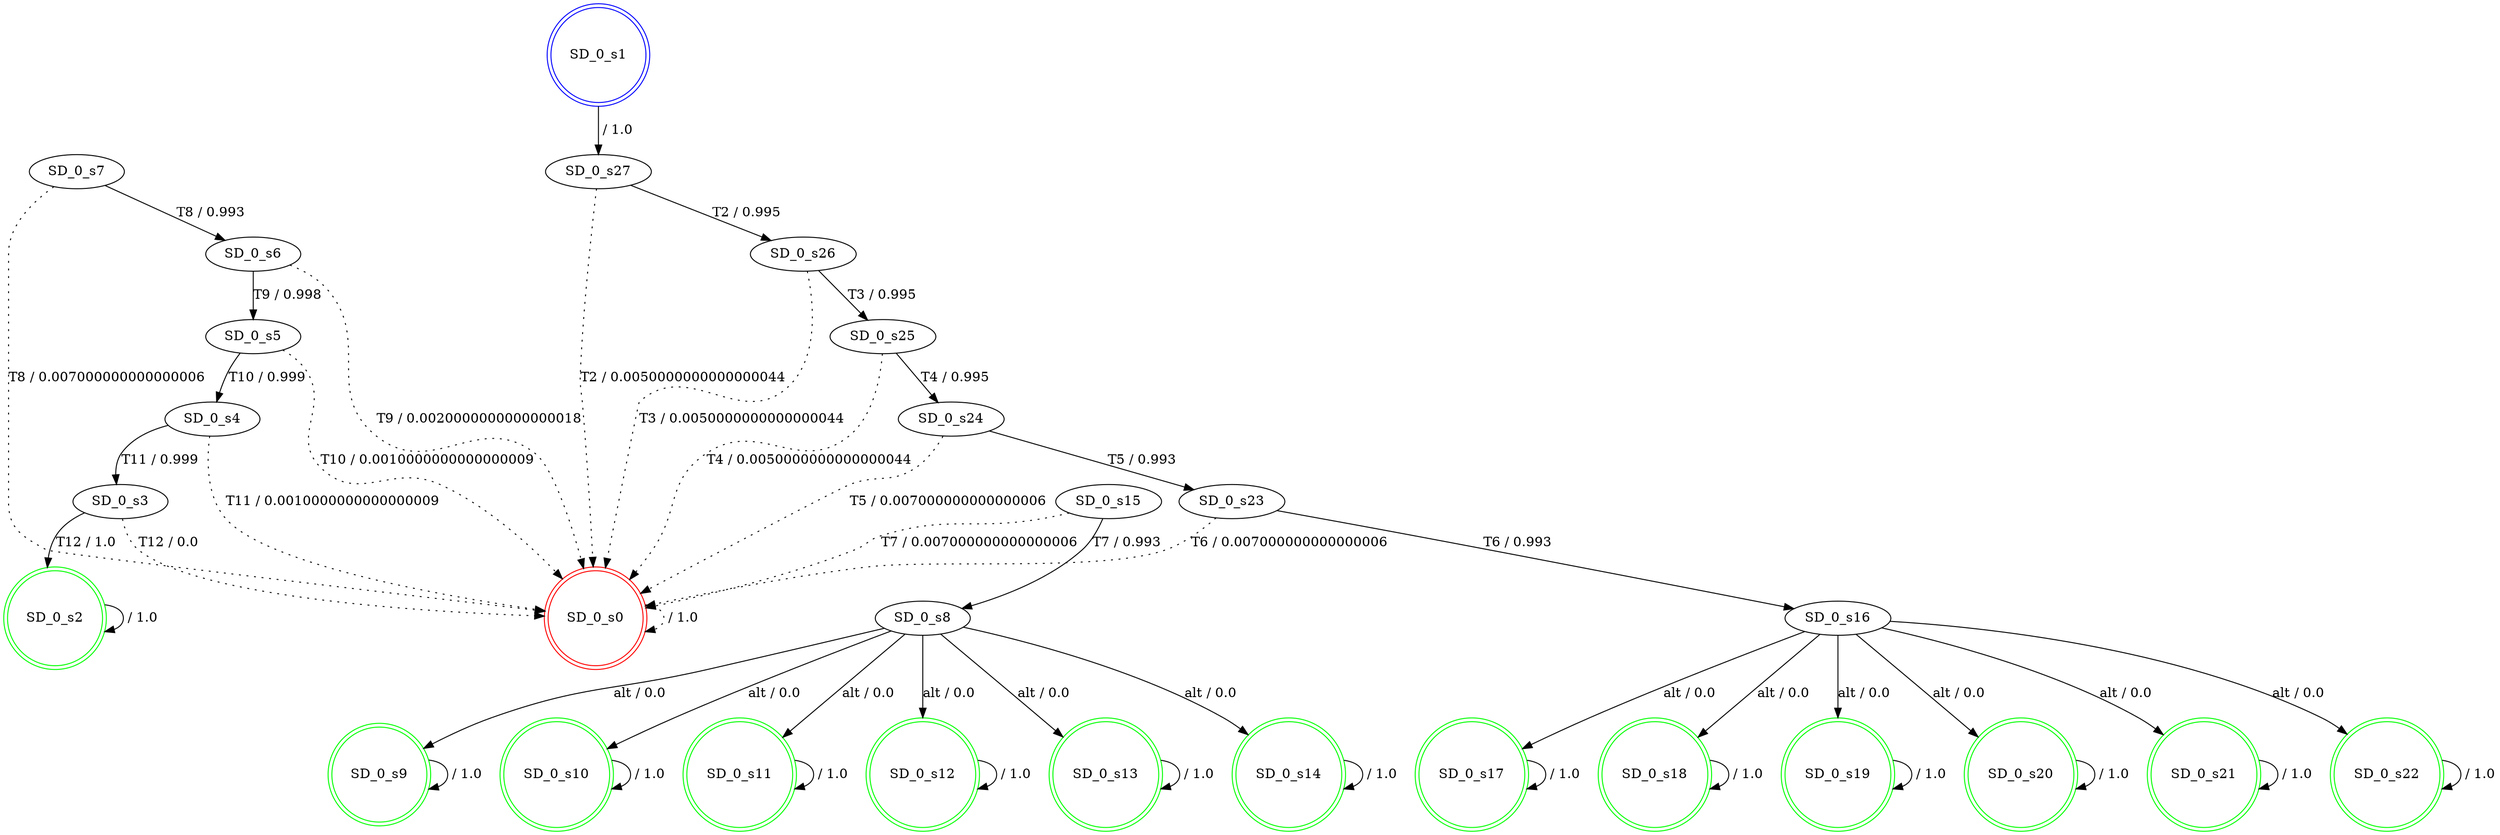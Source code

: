 digraph graphname {
SD_0_s0 [label="SD_0_s0",color=red,shape=doublecircle ];
SD_0_s1 [label="SD_0_s1",color=blue,shape=doublecircle ];
SD_0_s2 [label="SD_0_s2",color=green,shape=doublecircle ];
SD_0_s3 [label="SD_0_s3" ];
SD_0_s4 [label="SD_0_s4" ];
SD_0_s5 [label="SD_0_s5" ];
SD_0_s6 [label="SD_0_s6" ];
SD_0_s7 [label="SD_0_s7" ];
SD_0_s8 [label="SD_0_s8" ];
SD_0_s9 [label="SD_0_s9",color=green,shape=doublecircle ];
SD_0_s10 [label="SD_0_s10",color=green,shape=doublecircle ];
SD_0_s11 [label="SD_0_s11",color=green,shape=doublecircle ];
SD_0_s12 [label="SD_0_s12",color=green,shape=doublecircle ];
SD_0_s13 [label="SD_0_s13",color=green,shape=doublecircle ];
SD_0_s14 [label="SD_0_s14",color=green,shape=doublecircle ];
SD_0_s15 [label="SD_0_s15" ];
SD_0_s16 [label="SD_0_s16" ];
SD_0_s17 [label="SD_0_s17",color=green,shape=doublecircle ];
SD_0_s18 [label="SD_0_s18",color=green,shape=doublecircle ];
SD_0_s19 [label="SD_0_s19",color=green,shape=doublecircle ];
SD_0_s20 [label="SD_0_s20",color=green,shape=doublecircle ];
SD_0_s21 [label="SD_0_s21",color=green,shape=doublecircle ];
SD_0_s22 [label="SD_0_s22",color=green,shape=doublecircle ];
SD_0_s23 [label="SD_0_s23" ];
SD_0_s24 [label="SD_0_s24" ];
SD_0_s25 [label="SD_0_s25" ];
SD_0_s26 [label="SD_0_s26" ];
SD_0_s27 [label="SD_0_s27" ];
SD_0_s0 -> SD_0_s0 [label=" / 1.0", style=dotted];
SD_0_s1 -> SD_0_s27 [label=" / 1.0"];
SD_0_s2 -> SD_0_s2 [label=" / 1.0"];
SD_0_s3 -> SD_0_s2 [label="T12 / 1.0"];
SD_0_s3 -> SD_0_s0 [label="T12 / 0.0", style=dotted];
SD_0_s4 -> SD_0_s3 [label="T11 / 0.999"];
SD_0_s4 -> SD_0_s0 [label="T11 / 0.0010000000000000009", style=dotted];
SD_0_s5 -> SD_0_s4 [label="T10 / 0.999"];
SD_0_s5 -> SD_0_s0 [label="T10 / 0.0010000000000000009", style=dotted];
SD_0_s6 -> SD_0_s5 [label="T9 / 0.998"];
SD_0_s6 -> SD_0_s0 [label="T9 / 0.0020000000000000018", style=dotted];
SD_0_s7 -> SD_0_s6 [label="T8 / 0.993"];
SD_0_s7 -> SD_0_s0 [label="T8 / 0.007000000000000006", style=dotted];
SD_0_s8 -> SD_0_s9 [label="alt / 0.0"];
SD_0_s8 -> SD_0_s10 [label="alt / 0.0"];
SD_0_s8 -> SD_0_s11 [label="alt / 0.0"];
SD_0_s8 -> SD_0_s12 [label="alt / 0.0"];
SD_0_s8 -> SD_0_s13 [label="alt / 0.0"];
SD_0_s8 -> SD_0_s14 [label="alt / 0.0"];
SD_0_s9 -> SD_0_s9 [label=" / 1.0"];
SD_0_s10 -> SD_0_s10 [label=" / 1.0"];
SD_0_s11 -> SD_0_s11 [label=" / 1.0"];
SD_0_s12 -> SD_0_s12 [label=" / 1.0"];
SD_0_s13 -> SD_0_s13 [label=" / 1.0"];
SD_0_s14 -> SD_0_s14 [label=" / 1.0"];
SD_0_s15 -> SD_0_s8 [label="T7 / 0.993"];
SD_0_s15 -> SD_0_s0 [label="T7 / 0.007000000000000006", style=dotted];
SD_0_s16 -> SD_0_s17 [label="alt / 0.0"];
SD_0_s16 -> SD_0_s18 [label="alt / 0.0"];
SD_0_s16 -> SD_0_s19 [label="alt / 0.0"];
SD_0_s16 -> SD_0_s20 [label="alt / 0.0"];
SD_0_s16 -> SD_0_s21 [label="alt / 0.0"];
SD_0_s16 -> SD_0_s22 [label="alt / 0.0"];
SD_0_s17 -> SD_0_s17 [label=" / 1.0"];
SD_0_s18 -> SD_0_s18 [label=" / 1.0"];
SD_0_s19 -> SD_0_s19 [label=" / 1.0"];
SD_0_s20 -> SD_0_s20 [label=" / 1.0"];
SD_0_s21 -> SD_0_s21 [label=" / 1.0"];
SD_0_s22 -> SD_0_s22 [label=" / 1.0"];
SD_0_s23 -> SD_0_s16 [label="T6 / 0.993"];
SD_0_s23 -> SD_0_s0 [label="T6 / 0.007000000000000006", style=dotted];
SD_0_s24 -> SD_0_s23 [label="T5 / 0.993"];
SD_0_s24 -> SD_0_s0 [label="T5 / 0.007000000000000006", style=dotted];
SD_0_s25 -> SD_0_s24 [label="T4 / 0.995"];
SD_0_s25 -> SD_0_s0 [label="T4 / 0.0050000000000000044", style=dotted];
SD_0_s26 -> SD_0_s25 [label="T3 / 0.995"];
SD_0_s26 -> SD_0_s0 [label="T3 / 0.0050000000000000044", style=dotted];
SD_0_s27 -> SD_0_s26 [label="T2 / 0.995"];
SD_0_s27 -> SD_0_s0 [label="T2 / 0.0050000000000000044", style=dotted];
}